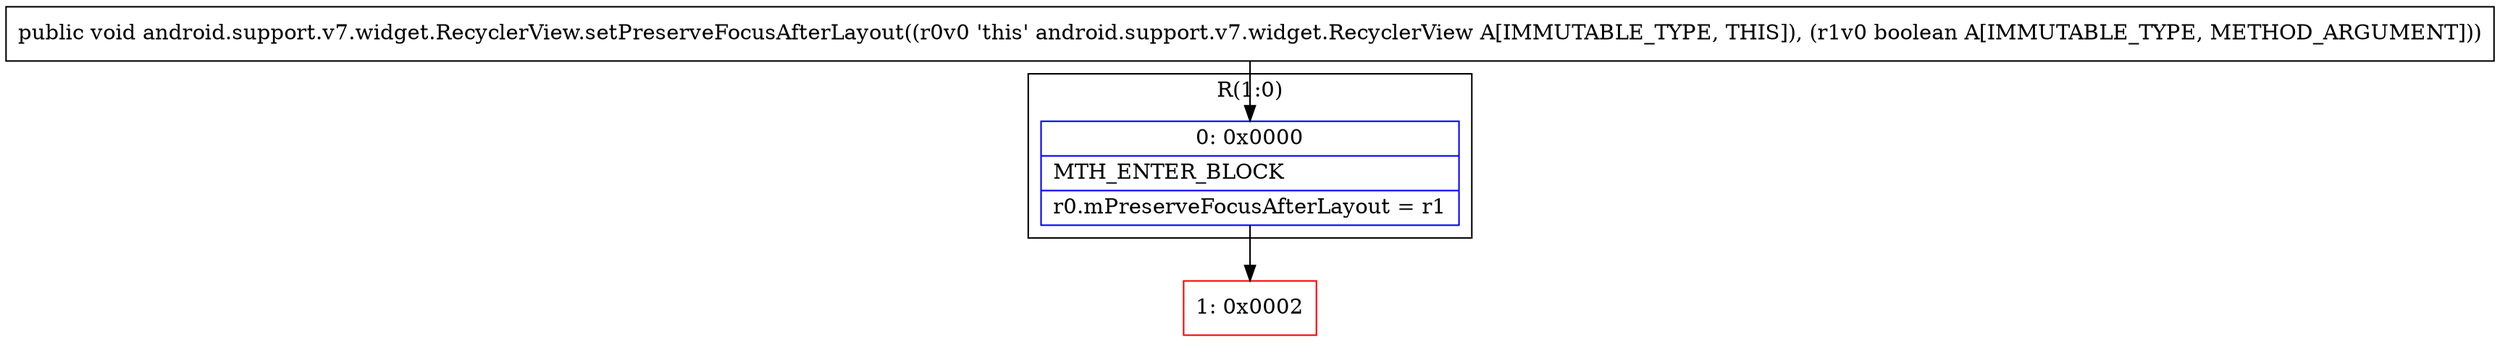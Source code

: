 digraph "CFG forandroid.support.v7.widget.RecyclerView.setPreserveFocusAfterLayout(Z)V" {
subgraph cluster_Region_542660379 {
label = "R(1:0)";
node [shape=record,color=blue];
Node_0 [shape=record,label="{0\:\ 0x0000|MTH_ENTER_BLOCK\l|r0.mPreserveFocusAfterLayout = r1\l}"];
}
Node_1 [shape=record,color=red,label="{1\:\ 0x0002}"];
MethodNode[shape=record,label="{public void android.support.v7.widget.RecyclerView.setPreserveFocusAfterLayout((r0v0 'this' android.support.v7.widget.RecyclerView A[IMMUTABLE_TYPE, THIS]), (r1v0 boolean A[IMMUTABLE_TYPE, METHOD_ARGUMENT])) }"];
MethodNode -> Node_0;
Node_0 -> Node_1;
}

